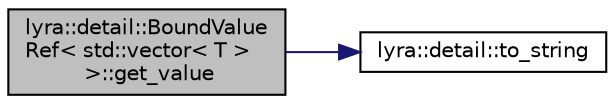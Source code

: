 digraph "lyra::detail::BoundValueRef&lt; std::vector&lt; T &gt; &gt;::get_value"
{
 // INTERACTIVE_SVG=YES
 // LATEX_PDF_SIZE
  edge [fontname="Helvetica",fontsize="10",labelfontname="Helvetica",labelfontsize="10"];
  node [fontname="Helvetica",fontsize="10",shape=record];
  rankdir="LR";
  Node1 [label="lyra::detail::BoundValue\lRef\< std::vector\< T \>\l \>::get_value",height=0.2,width=0.4,color="black", fillcolor="grey75", style="filled", fontcolor="black",tooltip=" "];
  Node1 -> Node2 [color="midnightblue",fontsize="10",style="solid",fontname="Helvetica"];
  Node2 [label="lyra::detail::to_string",height=0.2,width=0.4,color="black", fillcolor="white", style="filled",URL="$namespacelyra_1_1detail.html#ae65bbfceff11344e7ae2b7f28bebcdb7",tooltip=" "];
}
